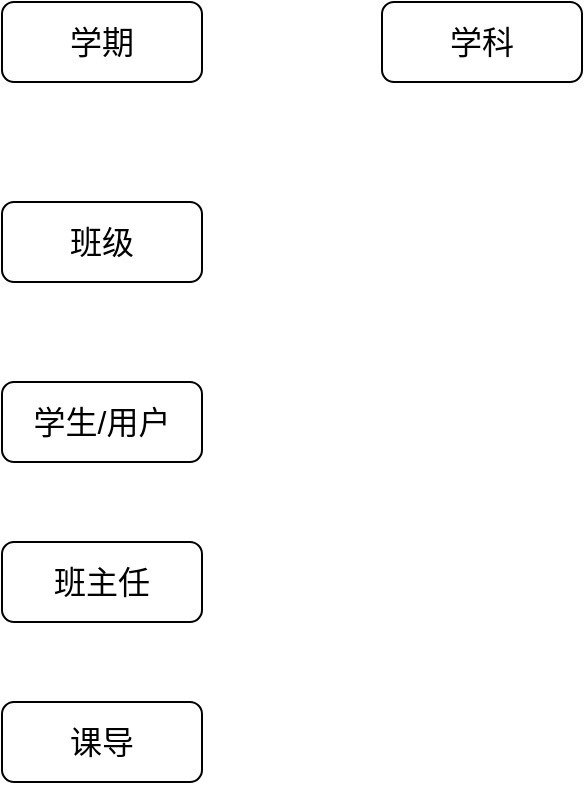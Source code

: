 <mxfile version="21.5.0" type="github">
  <diagram name="第 1 页" id="khA9PYQBzt5xeasI5gbh">
    <mxGraphModel dx="1434" dy="764" grid="1" gridSize="10" guides="1" tooltips="1" connect="1" arrows="1" fold="1" page="1" pageScale="1" pageWidth="827" pageHeight="1169" math="0" shadow="0">
      <root>
        <mxCell id="0" />
        <mxCell id="1" parent="0" />
        <mxCell id="BLSCCRJir5QwvCC91JhN-1" value="&lt;font style=&quot;font-size: 16px;&quot;&gt;学期&lt;/font&gt;" style="rounded=1;whiteSpace=wrap;html=1;" vertex="1" parent="1">
          <mxGeometry x="240" y="140" width="100" height="40" as="geometry" />
        </mxCell>
        <mxCell id="BLSCCRJir5QwvCC91JhN-2" value="&lt;font style=&quot;font-size: 16px;&quot;&gt;班级&lt;/font&gt;" style="rounded=1;whiteSpace=wrap;html=1;" vertex="1" parent="1">
          <mxGeometry x="240" y="240" width="100" height="40" as="geometry" />
        </mxCell>
        <mxCell id="BLSCCRJir5QwvCC91JhN-3" value="&lt;font style=&quot;font-size: 16px;&quot;&gt;学生/用户&lt;/font&gt;" style="rounded=1;whiteSpace=wrap;html=1;" vertex="1" parent="1">
          <mxGeometry x="240" y="330" width="100" height="40" as="geometry" />
        </mxCell>
        <mxCell id="BLSCCRJir5QwvCC91JhN-4" value="&lt;font style=&quot;font-size: 16px;&quot;&gt;班主任&lt;/font&gt;" style="rounded=1;whiteSpace=wrap;html=1;" vertex="1" parent="1">
          <mxGeometry x="240" y="410" width="100" height="40" as="geometry" />
        </mxCell>
        <mxCell id="BLSCCRJir5QwvCC91JhN-5" value="&lt;font style=&quot;font-size: 16px;&quot;&gt;课导&lt;/font&gt;" style="rounded=1;whiteSpace=wrap;html=1;" vertex="1" parent="1">
          <mxGeometry x="240" y="490" width="100" height="40" as="geometry" />
        </mxCell>
        <mxCell id="BLSCCRJir5QwvCC91JhN-6" value="&lt;font style=&quot;font-size: 16px;&quot;&gt;学科&lt;/font&gt;" style="rounded=1;whiteSpace=wrap;html=1;" vertex="1" parent="1">
          <mxGeometry x="430" y="140" width="100" height="40" as="geometry" />
        </mxCell>
      </root>
    </mxGraphModel>
  </diagram>
</mxfile>
